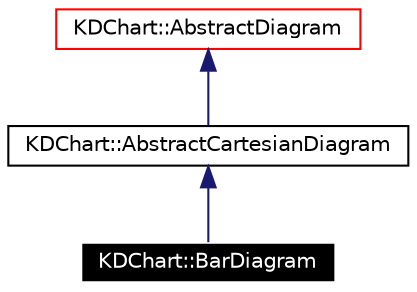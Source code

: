 digraph G
{
  edge [fontname="Helvetica",fontsize=10,labelfontname="Helvetica",labelfontsize=10];
  node [fontname="Helvetica",fontsize=10,shape=record];
  Node276 [label="KDChart::BarDiagram",height=0.2,width=0.4,color="white", fillcolor="black", style="filled" fontcolor="white"];
  Node277 -> Node276 [dir=back,color="midnightblue",fontsize=10,style="solid",fontname="Helvetica"];
  Node277 [label="KDChart::AbstractCartesianDiagram",height=0.2,width=0.4,color="black",URL="$class_k_d_chart_1_1_abstract_cartesian_diagram.html"];
  Node278 -> Node277 [dir=back,color="midnightblue",fontsize=10,style="solid",fontname="Helvetica"];
  Node278 [label="KDChart::AbstractDiagram",height=0.2,width=0.4,color="red",URL="$class_k_d_chart_1_1_abstract_diagram.html"];
}
